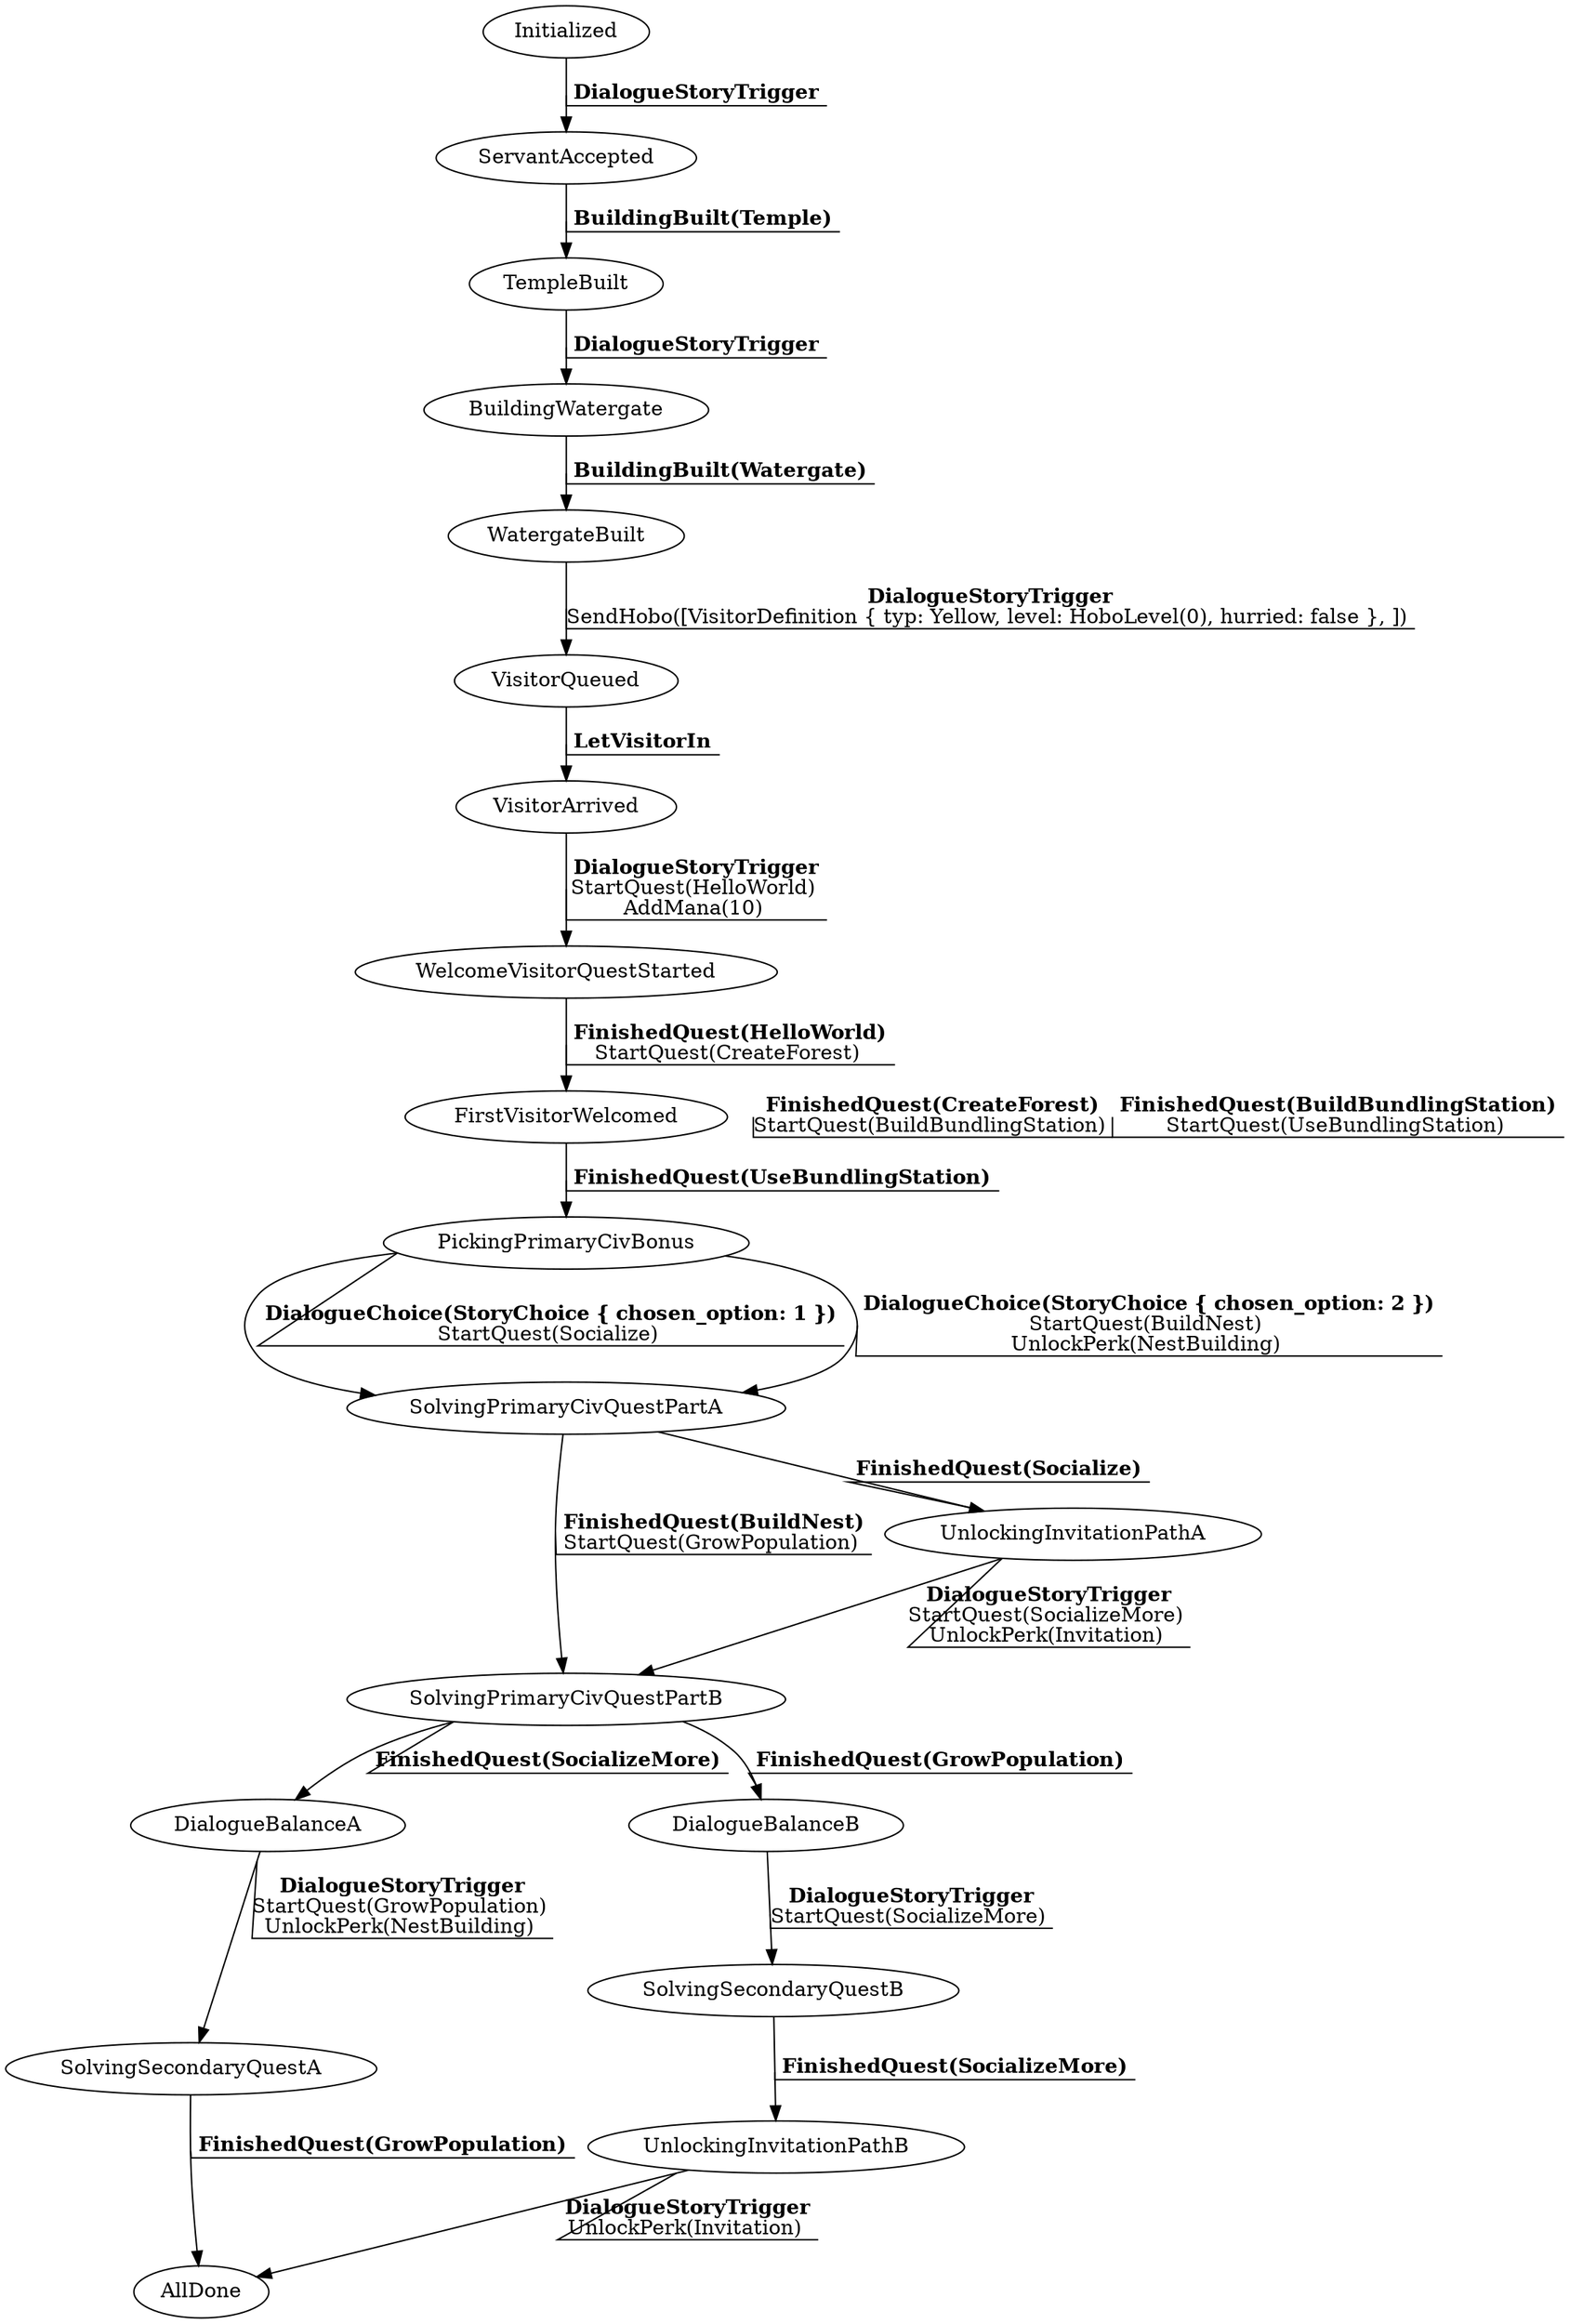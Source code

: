 digraph MyGraph {
graph [outputorder=edgesfirst];
Initialized [label="Initialized"]
ServantAccepted [label="ServantAccepted"]
TempleBuilt [label="TempleBuilt"]
BuildingWatergate [label="BuildingWatergate"]
WatergateBuilt [label="WatergateBuilt"]
VisitorQueued [label="VisitorQueued"]
VisitorArrived [label="VisitorArrived"]
WelcomeVisitorQuestStarted [label="WelcomeVisitorQuestStarted"]
FirstVisitorWelcomed [label="FirstVisitorWelcomed"]
PickingPrimaryCivBonus [label="PickingPrimaryCivBonus"]
SolvingPrimaryCivQuestPartA [label="SolvingPrimaryCivQuestPartA"]
SolvingPrimaryCivQuestPartB [label="SolvingPrimaryCivQuestPartB"]
UnlockingInvitationPathA [label="UnlockingInvitationPathA"]
UnlockingInvitationPathB [label="UnlockingInvitationPathB"]
DialogueBalanceA [label="DialogueBalanceA"]
DialogueBalanceB [label="DialogueBalanceB"]
SolvingSecondaryQuestA [label="SolvingSecondaryQuestA"]
SolvingSecondaryQuestB [label="SolvingSecondaryQuestB"]
AllDone [label="AllDone"]
Initialized -> ServantAccepted [decorate=true, color=black, label=< <B>DialogueStoryTrigger</B> >]
ServantAccepted -> TempleBuilt [decorate=true, color=black, label=< <B>BuildingBuilt(Temple)</B> >]
TempleBuilt -> BuildingWatergate [decorate=true, color=black, label=< <B>DialogueStoryTrigger</B> >]
BuildingWatergate -> WatergateBuilt [decorate=true, color=black, label=< <B>BuildingBuilt(Watergate)</B> >]
WatergateBuilt -> VisitorQueued [decorate=true, color=black, label=< <B>DialogueStoryTrigger</B> <br/>SendHobo([VisitorDefinition { typ: Yellow, level: HoboLevel(0), hurried: false }, ]) >]
VisitorQueued -> VisitorArrived [decorate=true, color=black, label=< <B>LetVisitorIn</B> >]
VisitorArrived -> WelcomeVisitorQuestStarted [decorate=true, color=black, label=< <B>DialogueStoryTrigger</B> <br/>StartQuest(HelloWorld) <br/>AddMana(10) >]
WelcomeVisitorQuestStarted -> FirstVisitorWelcomed [decorate=true, color=black, label=< <B>FinishedQuest(HelloWorld)</B> <br/>StartQuest(CreateForest) >]
FirstVisitorWelcomed -> FirstVisitorWelcomed [decorate=true, color=invis, label=< <B>FinishedQuest(CreateForest)</B> <br/>StartQuest(BuildBundlingStation) >]
FirstVisitorWelcomed -> FirstVisitorWelcomed [decorate=true, color=invis, label=< <B>FinishedQuest(BuildBundlingStation)</B> <br/>StartQuest(UseBundlingStation) >]
FirstVisitorWelcomed -> PickingPrimaryCivBonus [decorate=true, color=black, label=< <B>FinishedQuest(UseBundlingStation)</B> >]
PickingPrimaryCivBonus -> SolvingPrimaryCivQuestPartA [decorate=true, color=black, label=< <B>DialogueChoice(StoryChoice { chosen_option: 1 })</B> <br/>StartQuest(Socialize) >]
PickingPrimaryCivBonus -> SolvingPrimaryCivQuestPartA [decorate=true, color=black, label=< <B>DialogueChoice(StoryChoice { chosen_option: 2 })</B> <br/>StartQuest(BuildNest) <br/>UnlockPerk(NestBuilding) >]
SolvingPrimaryCivQuestPartA -> UnlockingInvitationPathA [decorate=true, color=black, label=< <B>FinishedQuest(Socialize)</B> >]
SolvingPrimaryCivQuestPartA -> SolvingPrimaryCivQuestPartB [decorate=true, color=black, label=< <B>FinishedQuest(BuildNest)</B> <br/>StartQuest(GrowPopulation) >]
SolvingPrimaryCivQuestPartB -> DialogueBalanceA [decorate=true, color=black, label=< <B>FinishedQuest(SocializeMore)</B> >]
SolvingPrimaryCivQuestPartB -> DialogueBalanceB [decorate=true, color=black, label=< <B>FinishedQuest(GrowPopulation)</B> >]
UnlockingInvitationPathA -> SolvingPrimaryCivQuestPartB [decorate=true, color=black, label=< <B>DialogueStoryTrigger</B> <br/>StartQuest(SocializeMore) <br/>UnlockPerk(Invitation) >]
UnlockingInvitationPathB -> AllDone [decorate=true, color=black, label=< <B>DialogueStoryTrigger</B> <br/>UnlockPerk(Invitation) >]
DialogueBalanceA -> SolvingSecondaryQuestA [decorate=true, color=black, label=< <B>DialogueStoryTrigger</B> <br/>StartQuest(GrowPopulation) <br/>UnlockPerk(NestBuilding) >]
DialogueBalanceB -> SolvingSecondaryQuestB [decorate=true, color=black, label=< <B>DialogueStoryTrigger</B> <br/>StartQuest(SocializeMore) >]
SolvingSecondaryQuestA -> AllDone [decorate=true, color=black, label=< <B>FinishedQuest(GrowPopulation)</B> >]
SolvingSecondaryQuestB -> UnlockingInvitationPathB [decorate=true, color=black, label=< <B>FinishedQuest(SocializeMore)</B> >]
}
